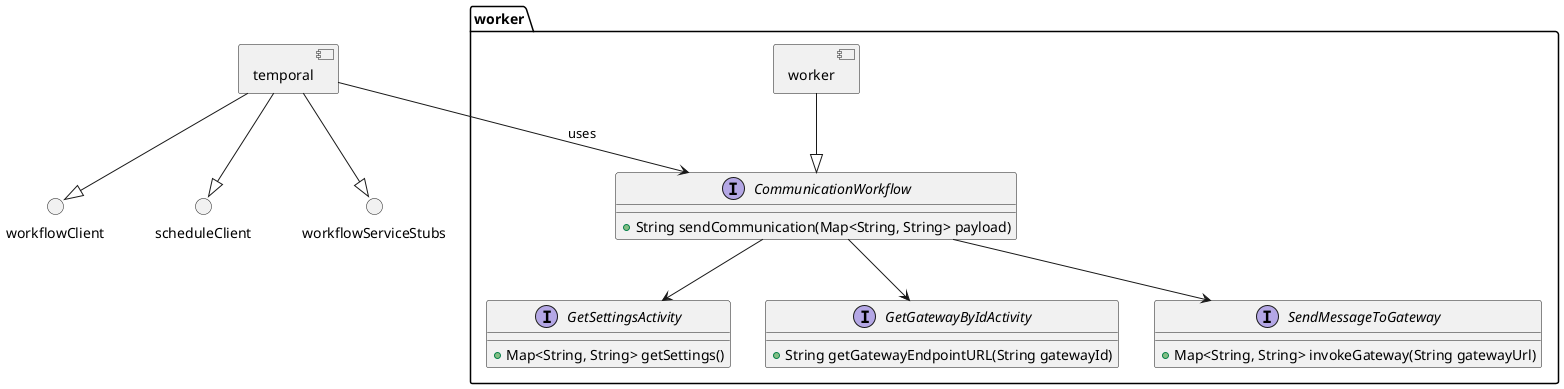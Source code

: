 @startuml Component Interfaces

component temporal {
}

() workflowClient
() scheduleClient
() workflowServiceStubs


workflowServiceStubs <|-u- temporal
workflowClient <|-u- temporal
scheduleClient <|-u- temporal


package "worker" as workerGroup {
    component worker{
    }

    interface CommunicationWorkflow {
        + String sendCommunication(Map<String, String> payload)

    }

    interface GetSettingsActivity {
        + Map<String, String> getSettings()

    }

    interface GetGatewayByIdActivity {
        + String getGatewayEndpointURL(String gatewayId)

    }

    interface SendMessageToGateway {
        + Map<String, String> invokeGateway(String gatewayUrl)

    }

    worker --|> CommunicationWorkflow
    CommunicationWorkflow --> GetSettingsActivity
    CommunicationWorkflow --> SendMessageToGateway
    CommunicationWorkflow --> GetGatewayByIdActivity
}

temporal --> CommunicationWorkflow: uses

@enduml